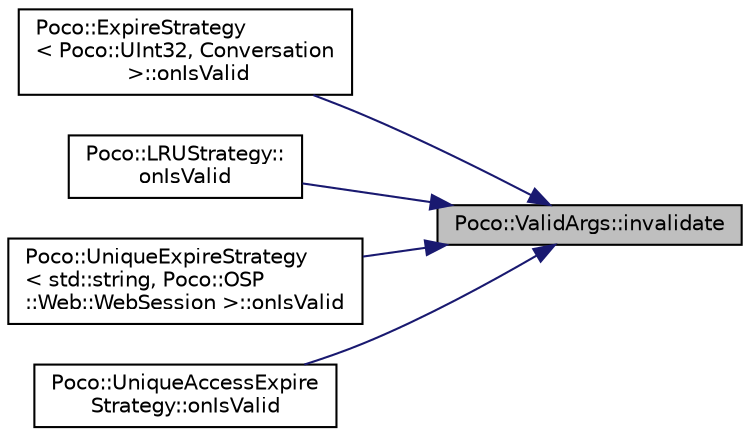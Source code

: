 digraph "Poco::ValidArgs::invalidate"
{
 // LATEX_PDF_SIZE
  edge [fontname="Helvetica",fontsize="10",labelfontname="Helvetica",labelfontsize="10"];
  node [fontname="Helvetica",fontsize="10",shape=record];
  rankdir="RL";
  Node1 [label="Poco::ValidArgs::invalidate",height=0.2,width=0.4,color="black", fillcolor="grey75", style="filled", fontcolor="black",tooltip=" "];
  Node1 -> Node2 [dir="back",color="midnightblue",fontsize="10",style="solid"];
  Node2 [label="Poco::ExpireStrategy\l\< Poco::UInt32, Conversation\l \>::onIsValid",height=0.2,width=0.4,color="black", fillcolor="white", style="filled",URL="$classPoco_1_1ExpireStrategy.html#aebee1be484bc5c9f9fa4e931526a3fe4",tooltip=" "];
  Node1 -> Node3 [dir="back",color="midnightblue",fontsize="10",style="solid"];
  Node3 [label="Poco::LRUStrategy::\lonIsValid",height=0.2,width=0.4,color="black", fillcolor="white", style="filled",URL="$classPoco_1_1LRUStrategy.html#ab06f12c533655977c02fd24ae4fdc655",tooltip="Removes all elements from the cache."];
  Node1 -> Node4 [dir="back",color="midnightblue",fontsize="10",style="solid"];
  Node4 [label="Poco::UniqueExpireStrategy\l\< std::string, Poco::OSP\l::Web::WebSession \>::onIsValid",height=0.2,width=0.4,color="black", fillcolor="white", style="filled",URL="$classPoco_1_1UniqueExpireStrategy.html#af4aadb91e16e2b5a76859d41a4f7502a",tooltip=" "];
  Node1 -> Node5 [dir="back",color="midnightblue",fontsize="10",style="solid"];
  Node5 [label="Poco::UniqueAccessExpire\lStrategy::onIsValid",height=0.2,width=0.4,color="black", fillcolor="white", style="filled",URL="$classPoco_1_1UniqueAccessExpireStrategy.html#ab7604cbb0e737c88f5568f5eebaf215d",tooltip="Removes all elements from the cache."];
}

